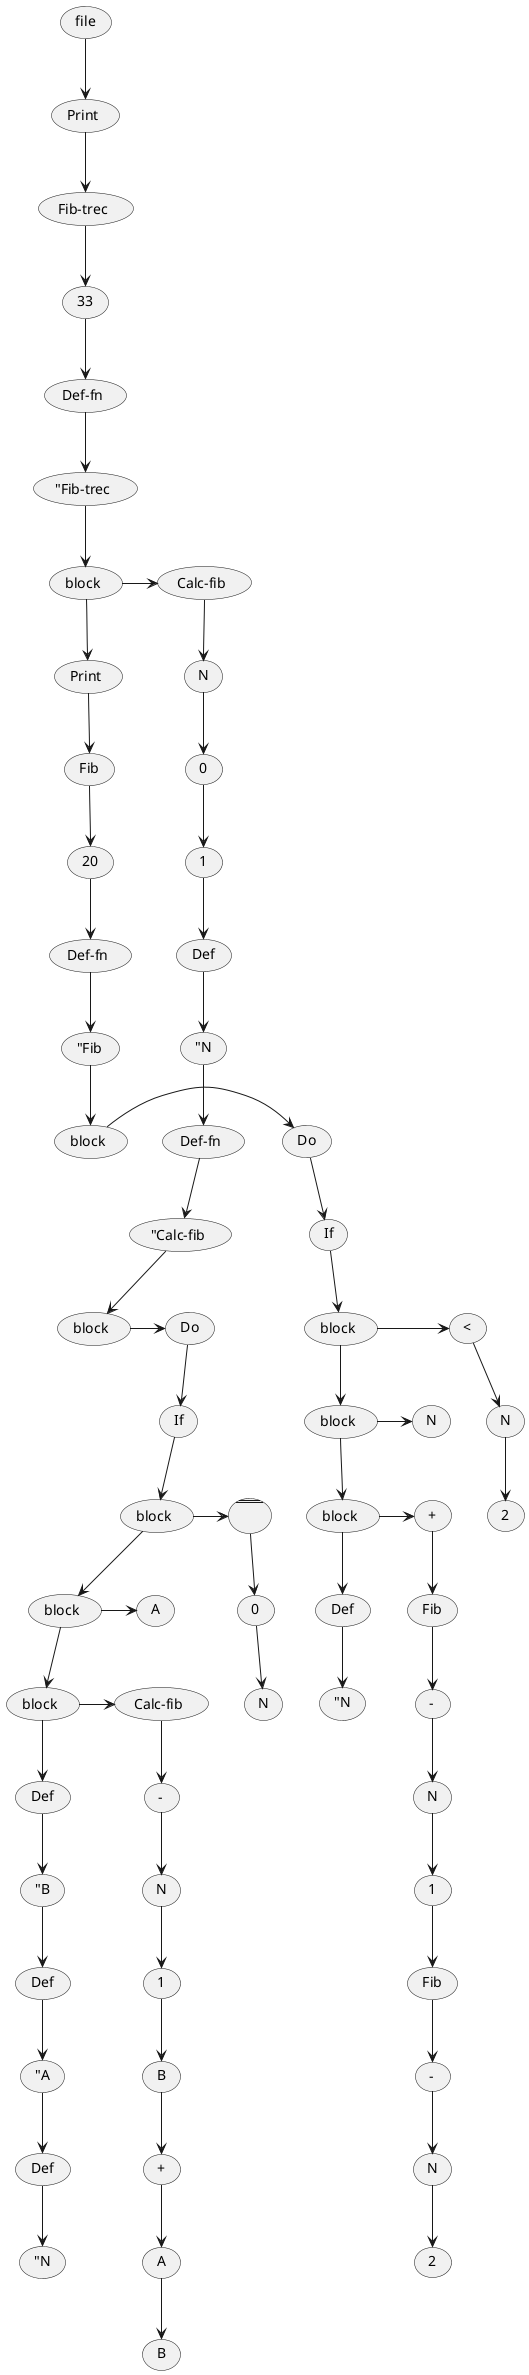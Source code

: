 @startuml
(file)as 0
(Print)as 94164279434192
(Fib-trec)as 94164279422976
(33)as 94164279422928
(Def-fn)as 94164279422880
("Fib-trec)as 94164279422688
(block)as 94164279422640
(Calc-fib)as 94164279437744
(N)as 94164279437696
(0)as 94164279437648
(1)as 94164279437600
(Def)as 94164279437552
("N)as 94164279437504
(Def-fn)as 94164279437456
("Calc-fib)as 94164279437408
(block)as 94164279437360
(Do)as 94164279437136
(If)as 94164279437088
(block)as 94164279437040
(==)as 94164279435344
(0)as 94164279435296
(N)as 94164279435248
94164279435296-d->94164279435248
94164279435344-d->94164279435296
94164279437040-r->94164279435344
(block)as 94164279436992
(A)as 94164279435456
94164279436992-r->94164279435456
(block)as 94164279436944
(Calc-fib)as 94164279436336
(-)as 94164279436288
(N)as 94164279436240
(1)as 94164279436192
(B)as 94164279436144
(+)as 94164279436096
(A)as 94164279436048
(B)as 94164279436000
94164279436048-d->94164279436000
94164279436096-d->94164279436048
94164279436144-d->94164279436096
94164279436192-d->94164279436144
94164279436240-d->94164279436192
94164279436288-d->94164279436240
94164279436336-d->94164279436288
94164279436944-r->94164279436336
(Def)as 94164279436896
("B)as 94164279436848
(Def)as 94164279436800
("A)as 94164279436752
(Def)as 94164279436704
("N)as 94164279436656
94164279436704-d->94164279436656
94164279436752-d->94164279436704
94164279436800-d->94164279436752
94164279436848-d->94164279436800
94164279436896-d->94164279436848
94164279436944-d->94164279436896
94164279436992-d->94164279436944
94164279437040-d->94164279436992
94164279437088-d->94164279437040
94164279437136-d->94164279437088
94164279437360-r->94164279437136
94164279437408-d->94164279437360
94164279437456-d->94164279437408
94164279437504-d->94164279437456
94164279437552-d->94164279437504
94164279437600-d->94164279437552
94164279437648-d->94164279437600
94164279437696-d->94164279437648
94164279437744-d->94164279437696
94164279422640-r->94164279437744
(Print)as 94164279422592
(Fib)as 94164279438256
(20)as 94164279438208
(Def-fn)as 94164279438160
("Fib)as 94164279438112
(block)as 94164279438064
(Do)as 94164279433584
(If)as 94164279433536
(block)as 94164279433488
(<)as 94164279423296
(N)as 94164279421456
(2)as 94164279421664
94164279421456-d->94164279421664
94164279423296-d->94164279421456
94164279433488-r->94164279423296
(block)as 94164279424928
(N)as 94164279423376
94164279424928-r->94164279423376
(block)as 94164279424880
(+)as 94164279424832
(Fib)as 94164279424784
(-)as 94164279424736
(N)as 94164279424688
(1)as 94164279424640
(Fib)as 94164279424592
(-)as 94164279424544
(N)as 94164279424496
(2)as 94164279424448
94164279424496-d->94164279424448
94164279424544-d->94164279424496
94164279424592-d->94164279424544
94164279424640-d->94164279424592
94164279424688-d->94164279424640
94164279424736-d->94164279424688
94164279424784-d->94164279424736
94164279424832-d->94164279424784
94164279424880-r->94164279424832
(Def)as 94164279427680
("N)as 94164279427632
94164279427680-d->94164279427632
94164279424880-d->94164279427680
94164279424928-d->94164279424880
94164279433488-d->94164279424928
94164279433536-d->94164279433488
94164279433584-d->94164279433536
94164279438064-r->94164279433584
94164279438112-d->94164279438064
94164279438160-d->94164279438112
94164279438208-d->94164279438160
94164279438256-d->94164279438208
94164279422592-d->94164279438256
94164279422640-d->94164279422592
94164279422688-d->94164279422640
94164279422880-d->94164279422688
94164279422928-d->94164279422880
94164279422976-d->94164279422928
94164279434192-d->94164279422976
0-d->94164279434192
@enduml
